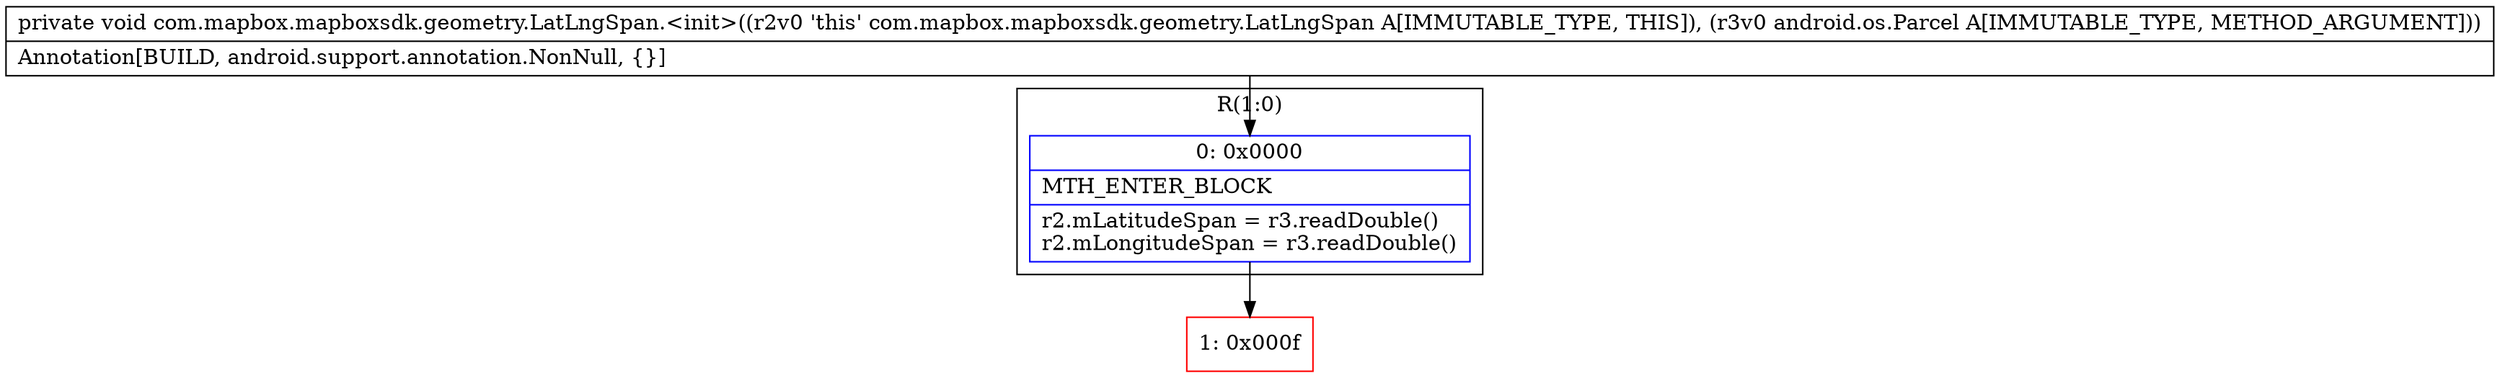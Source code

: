 digraph "CFG forcom.mapbox.mapboxsdk.geometry.LatLngSpan.\<init\>(Landroid\/os\/Parcel;)V" {
subgraph cluster_Region_1191472939 {
label = "R(1:0)";
node [shape=record,color=blue];
Node_0 [shape=record,label="{0\:\ 0x0000|MTH_ENTER_BLOCK\l|r2.mLatitudeSpan = r3.readDouble()\lr2.mLongitudeSpan = r3.readDouble()\l}"];
}
Node_1 [shape=record,color=red,label="{1\:\ 0x000f}"];
MethodNode[shape=record,label="{private void com.mapbox.mapboxsdk.geometry.LatLngSpan.\<init\>((r2v0 'this' com.mapbox.mapboxsdk.geometry.LatLngSpan A[IMMUTABLE_TYPE, THIS]), (r3v0 android.os.Parcel A[IMMUTABLE_TYPE, METHOD_ARGUMENT]))  | Annotation[BUILD, android.support.annotation.NonNull, \{\}]\l}"];
MethodNode -> Node_0;
Node_0 -> Node_1;
}

